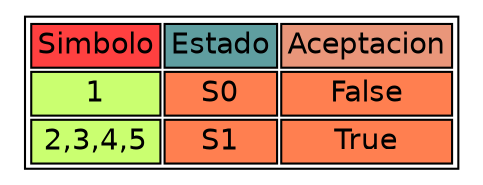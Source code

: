 digraph {
  node [ shape=none fontname=Helvetica ]
 n1 [ label = <
<table>
 <tr><td colspan="1" bgcolor="brown1">Simbolo</td> <td colspan="1" bgcolor="cadetblue">Estado</td><td colspan="1" bgcolor="darksalmon">Aceptacion</td></tr> <tr><td bgcolor="darkolivegreen1">1</td><td bgcolor="coral">S0</td> <td bgcolor="coral"> False </td></tr> <tr><td bgcolor="darkolivegreen1">2,3,4,5</td><td bgcolor="coral">S1</td> <td bgcolor="coral"> True </td></tr> </table>>]
}
